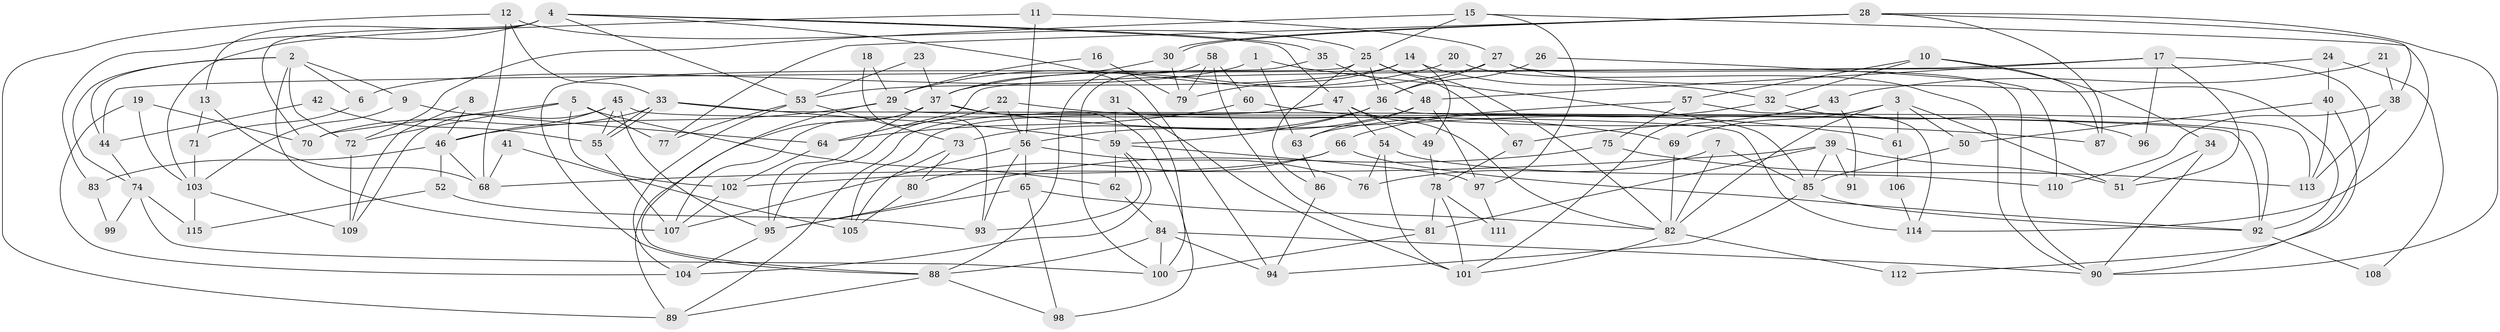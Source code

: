 // coarse degree distribution, {9: 0.1111111111111111, 4: 0.16666666666666666, 5: 0.1111111111111111, 6: 0.1388888888888889, 8: 0.1111111111111111, 10: 0.05555555555555555, 7: 0.08333333333333333, 11: 0.08333333333333333, 12: 0.08333333333333333, 3: 0.05555555555555555}
// Generated by graph-tools (version 1.1) at 2025/37/03/04/25 23:37:05]
// undirected, 115 vertices, 230 edges
graph export_dot {
  node [color=gray90,style=filled];
  1;
  2;
  3;
  4;
  5;
  6;
  7;
  8;
  9;
  10;
  11;
  12;
  13;
  14;
  15;
  16;
  17;
  18;
  19;
  20;
  21;
  22;
  23;
  24;
  25;
  26;
  27;
  28;
  29;
  30;
  31;
  32;
  33;
  34;
  35;
  36;
  37;
  38;
  39;
  40;
  41;
  42;
  43;
  44;
  45;
  46;
  47;
  48;
  49;
  50;
  51;
  52;
  53;
  54;
  55;
  56;
  57;
  58;
  59;
  60;
  61;
  62;
  63;
  64;
  65;
  66;
  67;
  68;
  69;
  70;
  71;
  72;
  73;
  74;
  75;
  76;
  77;
  78;
  79;
  80;
  81;
  82;
  83;
  84;
  85;
  86;
  87;
  88;
  89;
  90;
  91;
  92;
  93;
  94;
  95;
  96;
  97;
  98;
  99;
  100;
  101;
  102;
  103;
  104;
  105;
  106;
  107;
  108;
  109;
  110;
  111;
  112;
  113;
  114;
  115;
  1 -- 85;
  1 -- 63;
  1 -- 6;
  2 -- 6;
  2 -- 72;
  2 -- 9;
  2 -- 44;
  2 -- 74;
  2 -- 107;
  3 -- 82;
  3 -- 50;
  3 -- 51;
  3 -- 61;
  3 -- 69;
  4 -- 53;
  4 -- 47;
  4 -- 13;
  4 -- 35;
  4 -- 70;
  4 -- 83;
  4 -- 94;
  5 -- 102;
  5 -- 70;
  5 -- 62;
  5 -- 72;
  5 -- 77;
  6 -- 71;
  7 -- 85;
  7 -- 82;
  7 -- 76;
  8 -- 109;
  8 -- 46;
  9 -- 103;
  9 -- 64;
  10 -- 34;
  10 -- 87;
  10 -- 32;
  10 -- 57;
  11 -- 27;
  11 -- 56;
  11 -- 103;
  12 -- 89;
  12 -- 33;
  12 -- 25;
  12 -- 68;
  13 -- 68;
  13 -- 71;
  14 -- 49;
  14 -- 32;
  14 -- 53;
  14 -- 79;
  15 -- 97;
  15 -- 72;
  15 -- 25;
  15 -- 114;
  16 -- 29;
  16 -- 79;
  17 -- 48;
  17 -- 64;
  17 -- 51;
  17 -- 96;
  17 -- 112;
  18 -- 29;
  18 -- 93;
  19 -- 104;
  19 -- 70;
  19 -- 103;
  20 -- 29;
  20 -- 90;
  21 -- 43;
  21 -- 38;
  22 -- 95;
  22 -- 56;
  22 -- 69;
  23 -- 37;
  23 -- 53;
  24 -- 44;
  24 -- 40;
  24 -- 108;
  25 -- 36;
  25 -- 67;
  25 -- 82;
  25 -- 86;
  25 -- 88;
  26 -- 36;
  26 -- 110;
  27 -- 37;
  27 -- 90;
  27 -- 36;
  27 -- 92;
  28 -- 77;
  28 -- 30;
  28 -- 30;
  28 -- 38;
  28 -- 87;
  28 -- 90;
  29 -- 88;
  29 -- 46;
  29 -- 92;
  30 -- 79;
  30 -- 37;
  31 -- 59;
  31 -- 100;
  31 -- 101;
  32 -- 66;
  32 -- 96;
  33 -- 55;
  33 -- 55;
  33 -- 92;
  33 -- 59;
  33 -- 70;
  34 -- 90;
  34 -- 51;
  35 -- 48;
  35 -- 100;
  36 -- 59;
  36 -- 73;
  36 -- 113;
  37 -- 107;
  37 -- 61;
  37 -- 89;
  37 -- 95;
  37 -- 98;
  38 -- 113;
  38 -- 110;
  39 -- 51;
  39 -- 85;
  39 -- 68;
  39 -- 81;
  39 -- 91;
  40 -- 90;
  40 -- 113;
  40 -- 50;
  41 -- 105;
  41 -- 68;
  42 -- 55;
  42 -- 44;
  43 -- 67;
  43 -- 101;
  43 -- 91;
  44 -- 74;
  45 -- 95;
  45 -- 55;
  45 -- 46;
  45 -- 109;
  45 -- 114;
  46 -- 68;
  46 -- 52;
  46 -- 83;
  47 -- 89;
  47 -- 82;
  47 -- 49;
  47 -- 54;
  47 -- 105;
  48 -- 63;
  48 -- 56;
  48 -- 97;
  49 -- 78;
  50 -- 85;
  52 -- 115;
  52 -- 93;
  53 -- 104;
  53 -- 73;
  53 -- 77;
  54 -- 101;
  54 -- 76;
  54 -- 110;
  55 -- 107;
  56 -- 76;
  56 -- 93;
  56 -- 65;
  56 -- 107;
  57 -- 114;
  57 -- 63;
  57 -- 75;
  58 -- 81;
  58 -- 88;
  58 -- 60;
  58 -- 79;
  59 -- 62;
  59 -- 93;
  59 -- 97;
  59 -- 104;
  60 -- 64;
  60 -- 87;
  61 -- 106;
  62 -- 84;
  63 -- 86;
  64 -- 102;
  65 -- 82;
  65 -- 95;
  65 -- 98;
  66 -- 92;
  66 -- 80;
  66 -- 102;
  67 -- 78;
  69 -- 82;
  71 -- 103;
  72 -- 109;
  73 -- 80;
  73 -- 105;
  74 -- 100;
  74 -- 99;
  74 -- 115;
  75 -- 95;
  75 -- 113;
  78 -- 101;
  78 -- 81;
  78 -- 111;
  80 -- 105;
  81 -- 100;
  82 -- 101;
  82 -- 112;
  83 -- 99;
  84 -- 88;
  84 -- 90;
  84 -- 94;
  84 -- 100;
  85 -- 92;
  85 -- 94;
  86 -- 94;
  88 -- 98;
  88 -- 89;
  92 -- 108;
  95 -- 104;
  97 -- 111;
  102 -- 107;
  103 -- 109;
  103 -- 115;
  106 -- 114;
}
